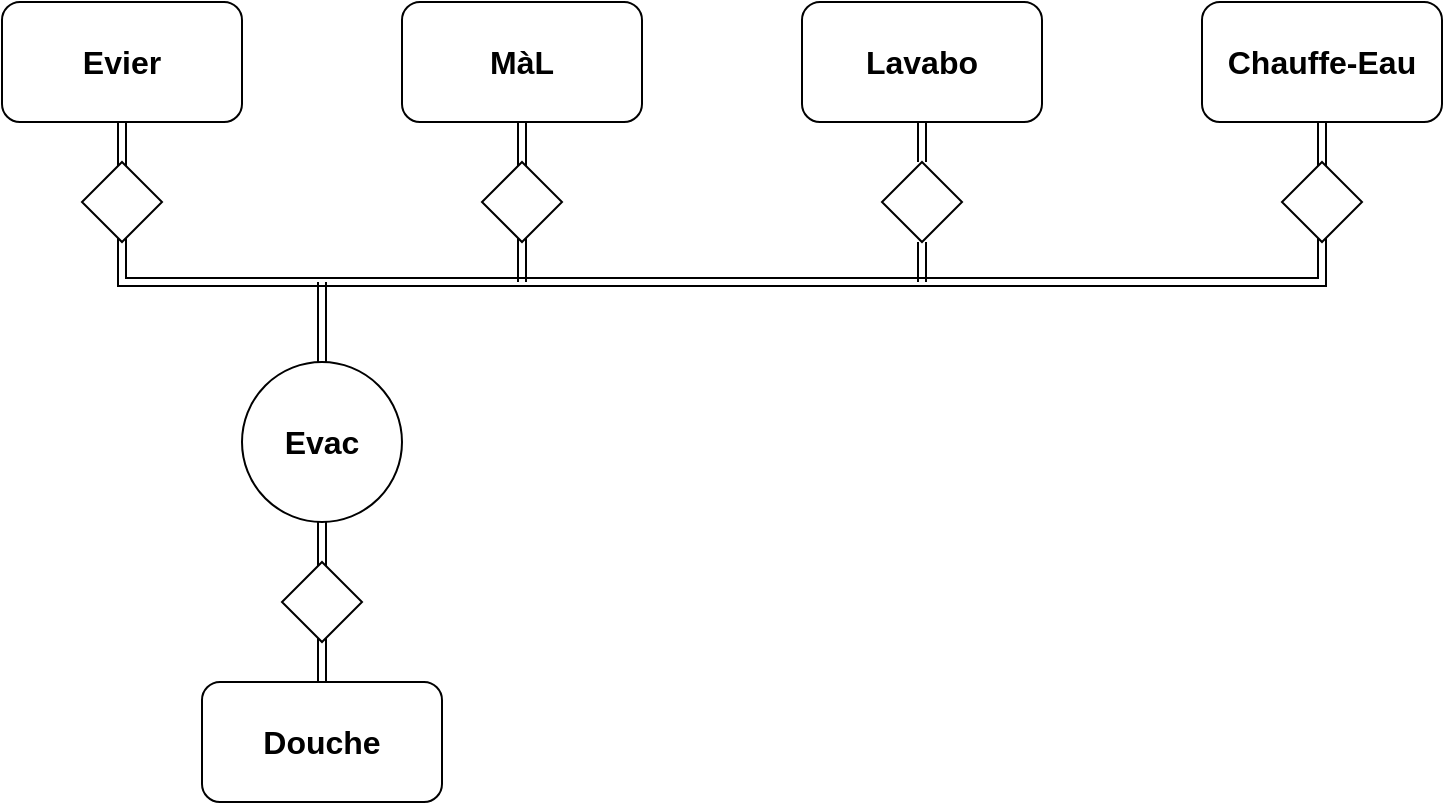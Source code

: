 <mxfile version="12.6.5" type="github">
  <diagram id="cXAyC1VZPasHQBESQU25" name="Page-1">
    <mxGraphModel dx="1102" dy="568" grid="1" gridSize="10" guides="1" tooltips="1" connect="1" arrows="1" fold="1" page="1" pageScale="1" pageWidth="827" pageHeight="1169" math="0" shadow="0">
      <root>
        <mxCell id="0"/>
        <mxCell id="1" parent="0"/>
        <mxCell id="ux5uT29NNQ9zy8v0MpDd-2" value="&lt;font style=&quot;font-size: 16px&quot;&gt;&lt;b&gt;Evier&lt;/b&gt;&lt;/font&gt;" style="rounded=1;whiteSpace=wrap;html=1;" vertex="1" parent="1">
          <mxGeometry y="300" width="120" height="60" as="geometry"/>
        </mxCell>
        <mxCell id="ux5uT29NNQ9zy8v0MpDd-14" style="edgeStyle=orthogonalEdgeStyle;shape=link;rounded=0;orthogonalLoop=1;jettySize=auto;html=1;exitX=0.5;exitY=1;exitDx=0;exitDy=0;" edge="1" parent="1" source="ux5uT29NNQ9zy8v0MpDd-3">
          <mxGeometry relative="1" as="geometry">
            <mxPoint x="260" y="440" as="targetPoint"/>
          </mxGeometry>
        </mxCell>
        <mxCell id="ux5uT29NNQ9zy8v0MpDd-3" value="&lt;font style=&quot;font-size: 16px&quot;&gt;&lt;b&gt;MàL&lt;br&gt;&lt;/b&gt;&lt;/font&gt;" style="rounded=1;whiteSpace=wrap;html=1;" vertex="1" parent="1">
          <mxGeometry x="200" y="300" width="120" height="60" as="geometry"/>
        </mxCell>
        <mxCell id="ux5uT29NNQ9zy8v0MpDd-15" style="edgeStyle=orthogonalEdgeStyle;shape=link;rounded=0;orthogonalLoop=1;jettySize=auto;html=1;exitX=0.5;exitY=1;exitDx=0;exitDy=0;" edge="1" parent="1" source="ux5uT29NNQ9zy8v0MpDd-18">
          <mxGeometry relative="1" as="geometry">
            <mxPoint x="460" y="440" as="targetPoint"/>
          </mxGeometry>
        </mxCell>
        <mxCell id="ux5uT29NNQ9zy8v0MpDd-4" value="&lt;font style=&quot;font-size: 16px&quot;&gt;&lt;b&gt;Lavabo&lt;br&gt;&lt;/b&gt;&lt;/font&gt;" style="rounded=1;whiteSpace=wrap;html=1;" vertex="1" parent="1">
          <mxGeometry x="400" y="300" width="120" height="60" as="geometry"/>
        </mxCell>
        <mxCell id="ux5uT29NNQ9zy8v0MpDd-13" style="edgeStyle=orthogonalEdgeStyle;shape=link;rounded=0;orthogonalLoop=1;jettySize=auto;html=1;exitX=0.5;exitY=1;exitDx=0;exitDy=0;entryX=0.5;entryY=1;entryDx=0;entryDy=0;strokeColor=#000000;shadow=0;comic=0;" edge="1" parent="1" source="ux5uT29NNQ9zy8v0MpDd-5" target="ux5uT29NNQ9zy8v0MpDd-2">
          <mxGeometry relative="1" as="geometry">
            <Array as="points">
              <mxPoint x="660" y="440"/>
              <mxPoint x="60" y="440"/>
            </Array>
          </mxGeometry>
        </mxCell>
        <mxCell id="ux5uT29NNQ9zy8v0MpDd-5" value="&lt;font style=&quot;font-size: 16px&quot;&gt;&lt;b&gt;Chauffe-Eau&lt;br&gt;&lt;/b&gt;&lt;/font&gt;" style="rounded=1;whiteSpace=wrap;html=1;" vertex="1" parent="1">
          <mxGeometry x="600" y="300" width="120" height="60" as="geometry"/>
        </mxCell>
        <mxCell id="ux5uT29NNQ9zy8v0MpDd-12" style="edgeStyle=orthogonalEdgeStyle;shape=link;rounded=0;orthogonalLoop=1;jettySize=auto;html=1;exitX=0.5;exitY=0;exitDx=0;exitDy=0;entryX=0.5;entryY=1;entryDx=0;entryDy=0;" edge="1" parent="1" source="ux5uT29NNQ9zy8v0MpDd-6" target="ux5uT29NNQ9zy8v0MpDd-8">
          <mxGeometry relative="1" as="geometry"/>
        </mxCell>
        <mxCell id="ux5uT29NNQ9zy8v0MpDd-6" value="&lt;font style=&quot;font-size: 16px&quot;&gt;&lt;b&gt;Douche&lt;br&gt;&lt;/b&gt;&lt;/font&gt;" style="rounded=1;whiteSpace=wrap;html=1;" vertex="1" parent="1">
          <mxGeometry x="100" y="640" width="120" height="60" as="geometry"/>
        </mxCell>
        <mxCell id="ux5uT29NNQ9zy8v0MpDd-22" style="shape=link;rounded=0;comic=0;orthogonalLoop=1;jettySize=auto;html=1;exitX=0.5;exitY=0;exitDx=0;exitDy=0;shadow=0;strokeColor=#000000;" edge="1" parent="1" source="ux5uT29NNQ9zy8v0MpDd-8">
          <mxGeometry relative="1" as="geometry">
            <mxPoint x="160" y="440" as="targetPoint"/>
          </mxGeometry>
        </mxCell>
        <mxCell id="ux5uT29NNQ9zy8v0MpDd-8" value="&lt;b&gt;&lt;font style=&quot;font-size: 16px&quot;&gt;Evac&lt;/font&gt;&lt;/b&gt;" style="ellipse;whiteSpace=wrap;html=1;aspect=fixed;" vertex="1" parent="1">
          <mxGeometry x="120" y="480" width="80" height="80" as="geometry"/>
        </mxCell>
        <mxCell id="ux5uT29NNQ9zy8v0MpDd-11" value="" style="rhombus;whiteSpace=wrap;html=1;" vertex="1" parent="1">
          <mxGeometry x="40" y="380" width="40" height="40" as="geometry"/>
        </mxCell>
        <mxCell id="ux5uT29NNQ9zy8v0MpDd-17" value="" style="rhombus;whiteSpace=wrap;html=1;" vertex="1" parent="1">
          <mxGeometry x="240" y="380" width="40" height="40" as="geometry"/>
        </mxCell>
        <mxCell id="ux5uT29NNQ9zy8v0MpDd-18" value="" style="rhombus;whiteSpace=wrap;html=1;" vertex="1" parent="1">
          <mxGeometry x="440" y="380" width="40" height="40" as="geometry"/>
        </mxCell>
        <mxCell id="ux5uT29NNQ9zy8v0MpDd-19" style="edgeStyle=orthogonalEdgeStyle;shape=link;rounded=0;orthogonalLoop=1;jettySize=auto;html=1;exitX=0.5;exitY=1;exitDx=0;exitDy=0;" edge="1" parent="1" source="ux5uT29NNQ9zy8v0MpDd-4" target="ux5uT29NNQ9zy8v0MpDd-18">
          <mxGeometry relative="1" as="geometry">
            <mxPoint x="460" y="440" as="targetPoint"/>
            <mxPoint x="460" y="350" as="sourcePoint"/>
          </mxGeometry>
        </mxCell>
        <mxCell id="ux5uT29NNQ9zy8v0MpDd-20" value="" style="rhombus;whiteSpace=wrap;html=1;" vertex="1" parent="1">
          <mxGeometry x="640" y="380" width="40" height="40" as="geometry"/>
        </mxCell>
        <mxCell id="ux5uT29NNQ9zy8v0MpDd-21" value="" style="rhombus;whiteSpace=wrap;html=1;" vertex="1" parent="1">
          <mxGeometry x="140" y="580" width="40" height="40" as="geometry"/>
        </mxCell>
      </root>
    </mxGraphModel>
  </diagram>
</mxfile>
